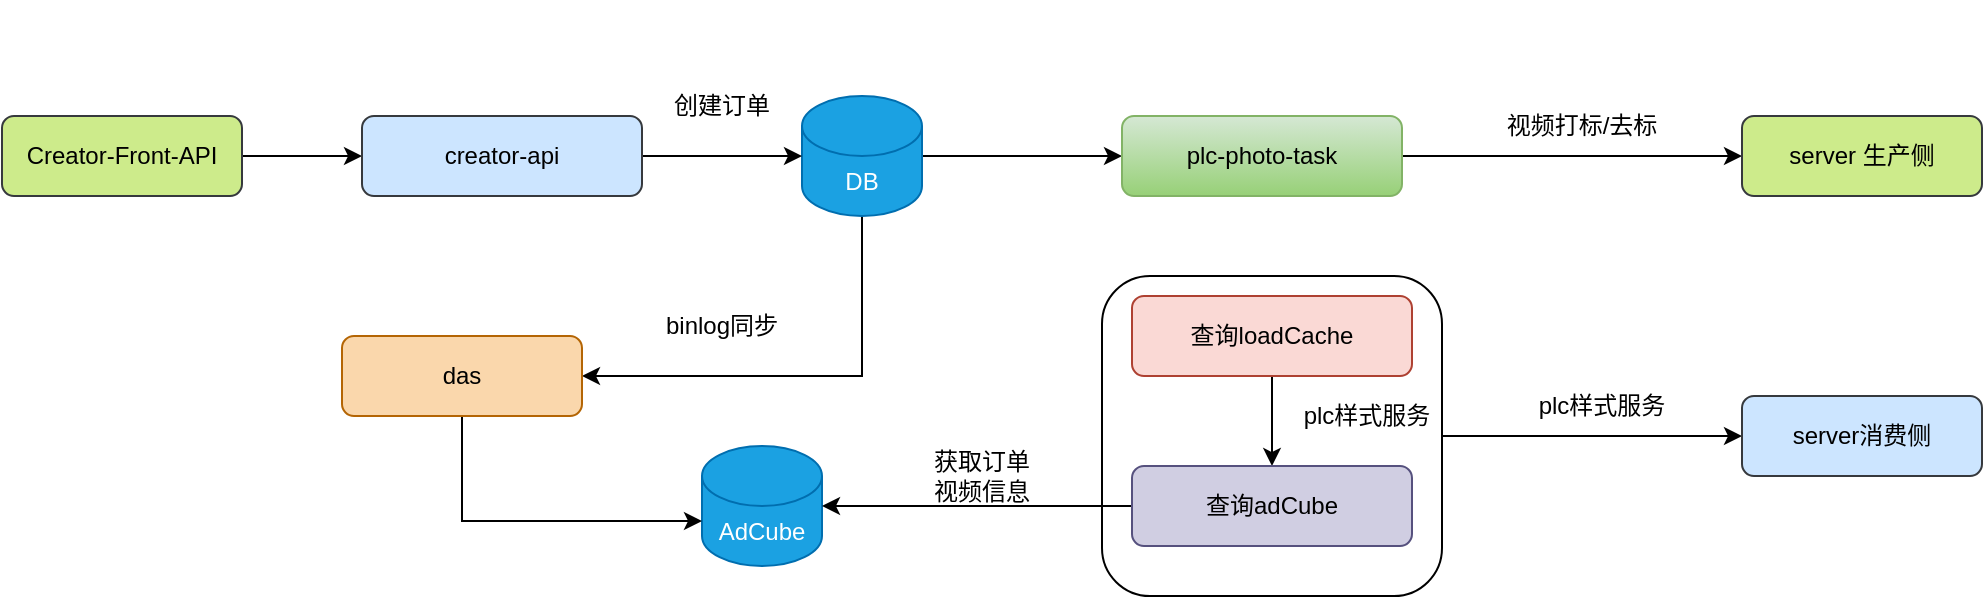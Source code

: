<mxfile version="15.5.9" type="github">
  <diagram id="Q5idEtfd2CSrGe0rKSaY" name="Page-1">
    <mxGraphModel dx="2053" dy="680" grid="1" gridSize="10" guides="1" tooltips="1" connect="1" arrows="1" fold="1" page="1" pageScale="1" pageWidth="827" pageHeight="1169" math="0" shadow="0">
      <root>
        <mxCell id="0" />
        <mxCell id="1" parent="0" />
        <mxCell id="paQy9W1iP2ziWrlLLvNn-68" style="edgeStyle=orthogonalEdgeStyle;rounded=0;orthogonalLoop=1;jettySize=auto;html=1;entryX=0;entryY=0.5;entryDx=0;entryDy=0;" edge="1" parent="1" source="paQy9W1iP2ziWrlLLvNn-58" target="paQy9W1iP2ziWrlLLvNn-47">
          <mxGeometry relative="1" as="geometry" />
        </mxCell>
        <mxCell id="paQy9W1iP2ziWrlLLvNn-58" value="" style="rounded=1;whiteSpace=wrap;html=1;" vertex="1" parent="1">
          <mxGeometry x="370" y="460" width="170" height="160" as="geometry" />
        </mxCell>
        <mxCell id="paQy9W1iP2ziWrlLLvNn-51" style="edgeStyle=orthogonalEdgeStyle;rounded=0;orthogonalLoop=1;jettySize=auto;html=1;entryX=0;entryY=0.5;entryDx=0;entryDy=0;" edge="1" parent="1" source="paQy9W1iP2ziWrlLLvNn-15" target="paQy9W1iP2ziWrlLLvNn-39">
          <mxGeometry relative="1" as="geometry" />
        </mxCell>
        <mxCell id="paQy9W1iP2ziWrlLLvNn-15" value="Creator-Front-API" style="rounded=1;whiteSpace=wrap;html=1;fillColor=#cdeb8b;strokeColor=#36393d;" vertex="1" parent="1">
          <mxGeometry x="-180" y="380" width="120" height="40" as="geometry" />
        </mxCell>
        <mxCell id="paQy9W1iP2ziWrlLLvNn-21" style="edgeStyle=orthogonalEdgeStyle;rounded=0;orthogonalLoop=1;jettySize=auto;html=1;exitX=0.5;exitY=1;exitDx=0;exitDy=0;" edge="1" parent="1">
          <mxGeometry relative="1" as="geometry">
            <mxPoint x="250" y="330" as="sourcePoint" />
            <mxPoint x="250" y="330" as="targetPoint" />
          </mxGeometry>
        </mxCell>
        <mxCell id="paQy9W1iP2ziWrlLLvNn-64" value="" style="edgeStyle=orthogonalEdgeStyle;rounded=0;orthogonalLoop=1;jettySize=auto;html=1;" edge="1" parent="1" source="paQy9W1iP2ziWrlLLvNn-24" target="paQy9W1iP2ziWrlLLvNn-59">
          <mxGeometry relative="1" as="geometry" />
        </mxCell>
        <mxCell id="paQy9W1iP2ziWrlLLvNn-24" value="查询loadCache" style="rounded=1;whiteSpace=wrap;html=1;fillColor=#fad9d5;strokeColor=#ae4132;" vertex="1" parent="1">
          <mxGeometry x="385" y="470" width="140" height="40" as="geometry" />
        </mxCell>
        <mxCell id="paQy9W1iP2ziWrlLLvNn-43" style="edgeStyle=orthogonalEdgeStyle;rounded=0;orthogonalLoop=1;jettySize=auto;html=1;entryX=0;entryY=0.5;entryDx=0;entryDy=0;" edge="1" parent="1" source="paQy9W1iP2ziWrlLLvNn-34" target="paQy9W1iP2ziWrlLLvNn-38">
          <mxGeometry relative="1" as="geometry" />
        </mxCell>
        <mxCell id="paQy9W1iP2ziWrlLLvNn-54" style="edgeStyle=orthogonalEdgeStyle;rounded=0;orthogonalLoop=1;jettySize=auto;html=1;entryX=1;entryY=0.5;entryDx=0;entryDy=0;" edge="1" parent="1" source="paQy9W1iP2ziWrlLLvNn-34" target="paQy9W1iP2ziWrlLLvNn-52">
          <mxGeometry relative="1" as="geometry">
            <Array as="points">
              <mxPoint x="250" y="510" />
            </Array>
          </mxGeometry>
        </mxCell>
        <mxCell id="paQy9W1iP2ziWrlLLvNn-34" value="DB" style="shape=cylinder3;whiteSpace=wrap;html=1;boundedLbl=1;backgroundOutline=1;size=15;fillColor=#1ba1e2;fontColor=#ffffff;strokeColor=#006EAF;" vertex="1" parent="1">
          <mxGeometry x="220" y="370" width="60" height="60" as="geometry" />
        </mxCell>
        <mxCell id="paQy9W1iP2ziWrlLLvNn-36" value="AdCube" style="shape=cylinder3;whiteSpace=wrap;html=1;boundedLbl=1;backgroundOutline=1;size=15;fillColor=#1ba1e2;fontColor=#ffffff;strokeColor=#006EAF;" vertex="1" parent="1">
          <mxGeometry x="170" y="545" width="60" height="60" as="geometry" />
        </mxCell>
        <mxCell id="paQy9W1iP2ziWrlLLvNn-37" style="edgeStyle=orthogonalEdgeStyle;rounded=0;orthogonalLoop=1;jettySize=auto;html=1;exitX=0.5;exitY=1;exitDx=0;exitDy=0;exitPerimeter=0;" edge="1" parent="1" source="paQy9W1iP2ziWrlLLvNn-34" target="paQy9W1iP2ziWrlLLvNn-34">
          <mxGeometry relative="1" as="geometry" />
        </mxCell>
        <mxCell id="paQy9W1iP2ziWrlLLvNn-49" style="edgeStyle=orthogonalEdgeStyle;rounded=0;orthogonalLoop=1;jettySize=auto;html=1;entryX=0;entryY=0.5;entryDx=0;entryDy=0;" edge="1" parent="1" source="paQy9W1iP2ziWrlLLvNn-38" target="paQy9W1iP2ziWrlLLvNn-45">
          <mxGeometry relative="1" as="geometry" />
        </mxCell>
        <mxCell id="paQy9W1iP2ziWrlLLvNn-38" value="plc-photo-task" style="rounded=1;whiteSpace=wrap;html=1;fillColor=#d5e8d4;gradientColor=#97d077;strokeColor=#82b366;" vertex="1" parent="1">
          <mxGeometry x="380" y="380" width="140" height="40" as="geometry" />
        </mxCell>
        <mxCell id="paQy9W1iP2ziWrlLLvNn-50" style="edgeStyle=orthogonalEdgeStyle;rounded=0;orthogonalLoop=1;jettySize=auto;html=1;entryX=0;entryY=0.5;entryDx=0;entryDy=0;entryPerimeter=0;" edge="1" parent="1" source="paQy9W1iP2ziWrlLLvNn-39" target="paQy9W1iP2ziWrlLLvNn-34">
          <mxGeometry relative="1" as="geometry" />
        </mxCell>
        <mxCell id="paQy9W1iP2ziWrlLLvNn-39" value="creator-api" style="rounded=1;whiteSpace=wrap;html=1;fillColor=#cce5ff;strokeColor=#36393d;" vertex="1" parent="1">
          <mxGeometry y="380" width="140" height="40" as="geometry" />
        </mxCell>
        <mxCell id="paQy9W1iP2ziWrlLLvNn-45" value="server 生产侧" style="rounded=1;whiteSpace=wrap;html=1;fillColor=#cdeb8b;strokeColor=#36393d;" vertex="1" parent="1">
          <mxGeometry x="690" y="380" width="120" height="40" as="geometry" />
        </mxCell>
        <mxCell id="paQy9W1iP2ziWrlLLvNn-47" value="server消费侧" style="rounded=1;whiteSpace=wrap;html=1;fillColor=#cce5ff;strokeColor=#36393d;" vertex="1" parent="1">
          <mxGeometry x="690" y="520" width="120" height="40" as="geometry" />
        </mxCell>
        <mxCell id="paQy9W1iP2ziWrlLLvNn-67" style="edgeStyle=orthogonalEdgeStyle;rounded=0;orthogonalLoop=1;jettySize=auto;html=1;entryX=0;entryY=0;entryDx=0;entryDy=37.5;entryPerimeter=0;" edge="1" parent="1" source="paQy9W1iP2ziWrlLLvNn-52" target="paQy9W1iP2ziWrlLLvNn-36">
          <mxGeometry relative="1" as="geometry">
            <Array as="points">
              <mxPoint x="50" y="583" />
            </Array>
          </mxGeometry>
        </mxCell>
        <mxCell id="paQy9W1iP2ziWrlLLvNn-52" value="das" style="rounded=1;whiteSpace=wrap;html=1;fillColor=#fad7ac;strokeColor=#b46504;" vertex="1" parent="1">
          <mxGeometry x="-10" y="490" width="120" height="40" as="geometry" />
        </mxCell>
        <mxCell id="paQy9W1iP2ziWrlLLvNn-55" value="创建订单" style="text;html=1;strokeColor=none;fillColor=none;align=center;verticalAlign=middle;whiteSpace=wrap;rounded=0;" vertex="1" parent="1">
          <mxGeometry x="150" y="360" width="60" height="30" as="geometry" />
        </mxCell>
        <mxCell id="paQy9W1iP2ziWrlLLvNn-56" value="binlog同步" style="text;html=1;strokeColor=none;fillColor=none;align=center;verticalAlign=middle;whiteSpace=wrap;rounded=0;" vertex="1" parent="1">
          <mxGeometry x="150" y="470" width="60" height="30" as="geometry" />
        </mxCell>
        <mxCell id="paQy9W1iP2ziWrlLLvNn-66" style="edgeStyle=orthogonalEdgeStyle;rounded=0;orthogonalLoop=1;jettySize=auto;html=1;entryX=1;entryY=0.5;entryDx=0;entryDy=0;entryPerimeter=0;" edge="1" parent="1" source="paQy9W1iP2ziWrlLLvNn-59" target="paQy9W1iP2ziWrlLLvNn-36">
          <mxGeometry relative="1" as="geometry" />
        </mxCell>
        <mxCell id="paQy9W1iP2ziWrlLLvNn-59" value="查询adCube" style="rounded=1;whiteSpace=wrap;html=1;fillColor=#d0cee2;strokeColor=#56517e;" vertex="1" parent="1">
          <mxGeometry x="385" y="555" width="140" height="40" as="geometry" />
        </mxCell>
        <mxCell id="paQy9W1iP2ziWrlLLvNn-63" style="edgeStyle=orthogonalEdgeStyle;rounded=0;orthogonalLoop=1;jettySize=auto;html=1;exitX=0.5;exitY=1;exitDx=0;exitDy=0;" edge="1" parent="1" source="paQy9W1iP2ziWrlLLvNn-58" target="paQy9W1iP2ziWrlLLvNn-58">
          <mxGeometry relative="1" as="geometry" />
        </mxCell>
        <mxCell id="paQy9W1iP2ziWrlLLvNn-65" value="plc样式服务" style="text;html=1;strokeColor=none;fillColor=none;align=center;verticalAlign=middle;whiteSpace=wrap;rounded=0;" vertex="1" parent="1">
          <mxGeometry x="465" y="515" width="75" height="30" as="geometry" />
        </mxCell>
        <mxCell id="paQy9W1iP2ziWrlLLvNn-71" value="获取订单视频信息" style="text;html=1;strokeColor=none;fillColor=none;align=center;verticalAlign=middle;whiteSpace=wrap;rounded=0;" vertex="1" parent="1">
          <mxGeometry x="280" y="545" width="60" height="30" as="geometry" />
        </mxCell>
        <mxCell id="paQy9W1iP2ziWrlLLvNn-72" value="视频打标/去标" style="text;html=1;strokeColor=none;fillColor=none;align=center;verticalAlign=middle;whiteSpace=wrap;rounded=0;" vertex="1" parent="1">
          <mxGeometry x="570" y="370" width="80" height="30" as="geometry" />
        </mxCell>
        <mxCell id="paQy9W1iP2ziWrlLLvNn-73" value="plc样式服务" style="text;html=1;strokeColor=none;fillColor=none;align=center;verticalAlign=middle;whiteSpace=wrap;rounded=0;" vertex="1" parent="1">
          <mxGeometry x="580" y="510" width="80" height="30" as="geometry" />
        </mxCell>
      </root>
    </mxGraphModel>
  </diagram>
</mxfile>
